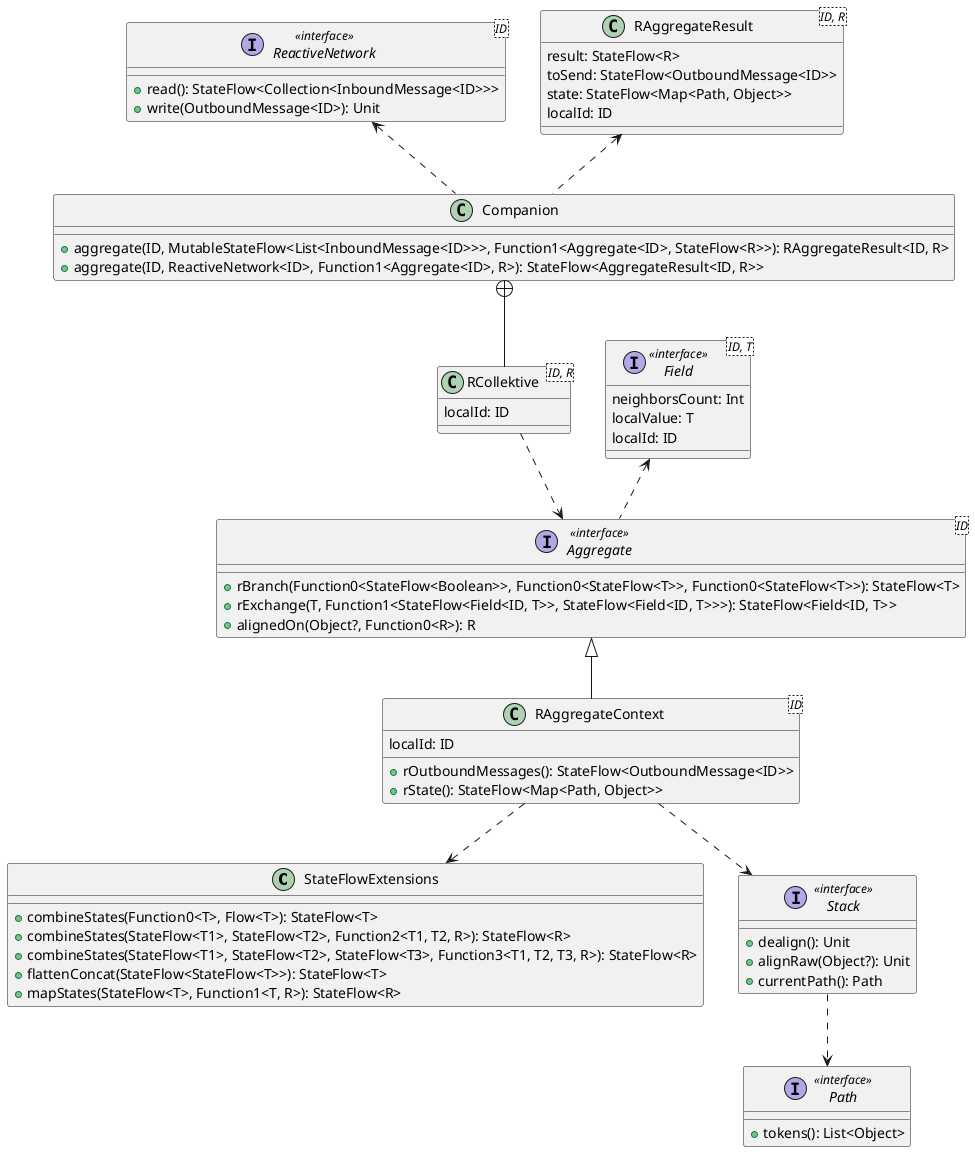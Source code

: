 @startuml

class StateFlowExtensions {
  + combineStates(Function0<T>, Flow<T>): StateFlow<T>
  + combineStates(StateFlow<T1>, StateFlow<T2>, Function2<T1, T2, R>): StateFlow<R>
  + combineStates(StateFlow<T1>, StateFlow<T2>, StateFlow<T3>, Function3<T1, T2, T3, R>): StateFlow<R>
  + flattenConcat(StateFlow<StateFlow<T>>): StateFlow<T>
  + mapStates(StateFlow<T>, Function1<T, R>): StateFlow<R>
}

interface Aggregate<ID> << interface >> {
  + rBranch(Function0<StateFlow<Boolean>>, Function0<StateFlow<T>>, Function0<StateFlow<T>>): StateFlow<T>
  + rExchange(T, Function1<StateFlow<Field<ID, T>>, StateFlow<Field<ID, T>>>): StateFlow<Field<ID, T>>
  + alignedOn(Object?, Function0<R>): R
}

class RAggregateContext<ID> {
    + rOutboundMessages(): StateFlow<OutboundMessage<ID>>
    + rState(): StateFlow<Map<Path, Object>>
    localId: ID
}

class RAggregateResult<ID, R> {
   result: StateFlow<R>
   toSend: StateFlow<OutboundMessage<ID>>
   state: StateFlow<Map<Path, Object>>
   localId: ID
}

class RCollektive<ID, R> {
   localId: ID
}

interface ReactiveNetwork<ID> << interface >> {
  + read(): StateFlow<Collection<InboundMessage<ID>>>
  + write(OutboundMessage<ID>): Unit
}

class Companion {
  + aggregate(ID, MutableStateFlow<List<InboundMessage<ID>>>, Function1<Aggregate<ID>, StateFlow<R>>): RAggregateResult<ID, R>
  + aggregate(ID, ReactiveNetwork<ID>, Function1<Aggregate<ID>, R>): StateFlow<AggregateResult<ID, R>>
}

interface Stack << interface >> {
  + dealign(): Unit
  + alignRaw(Object?): Unit
  + currentPath(): Path
}

interface Path << interface >> {
  + tokens(): List<Object>
}

interface Field<ID, T> << interface >> {
   neighborsCount: Int
   localValue: T
   localId: ID
}

Companion +-- RCollektive
RAggregateContext -up-|> Aggregate
Stack ..> Path
RAggregateContext ..> Stack
RAggregateContext ..> StateFlowExtensions
Aggregate .up.> Field
RCollektive ..> Aggregate
Companion .up.> RAggregateResult
Companion .up.> ReactiveNetwork

@enduml